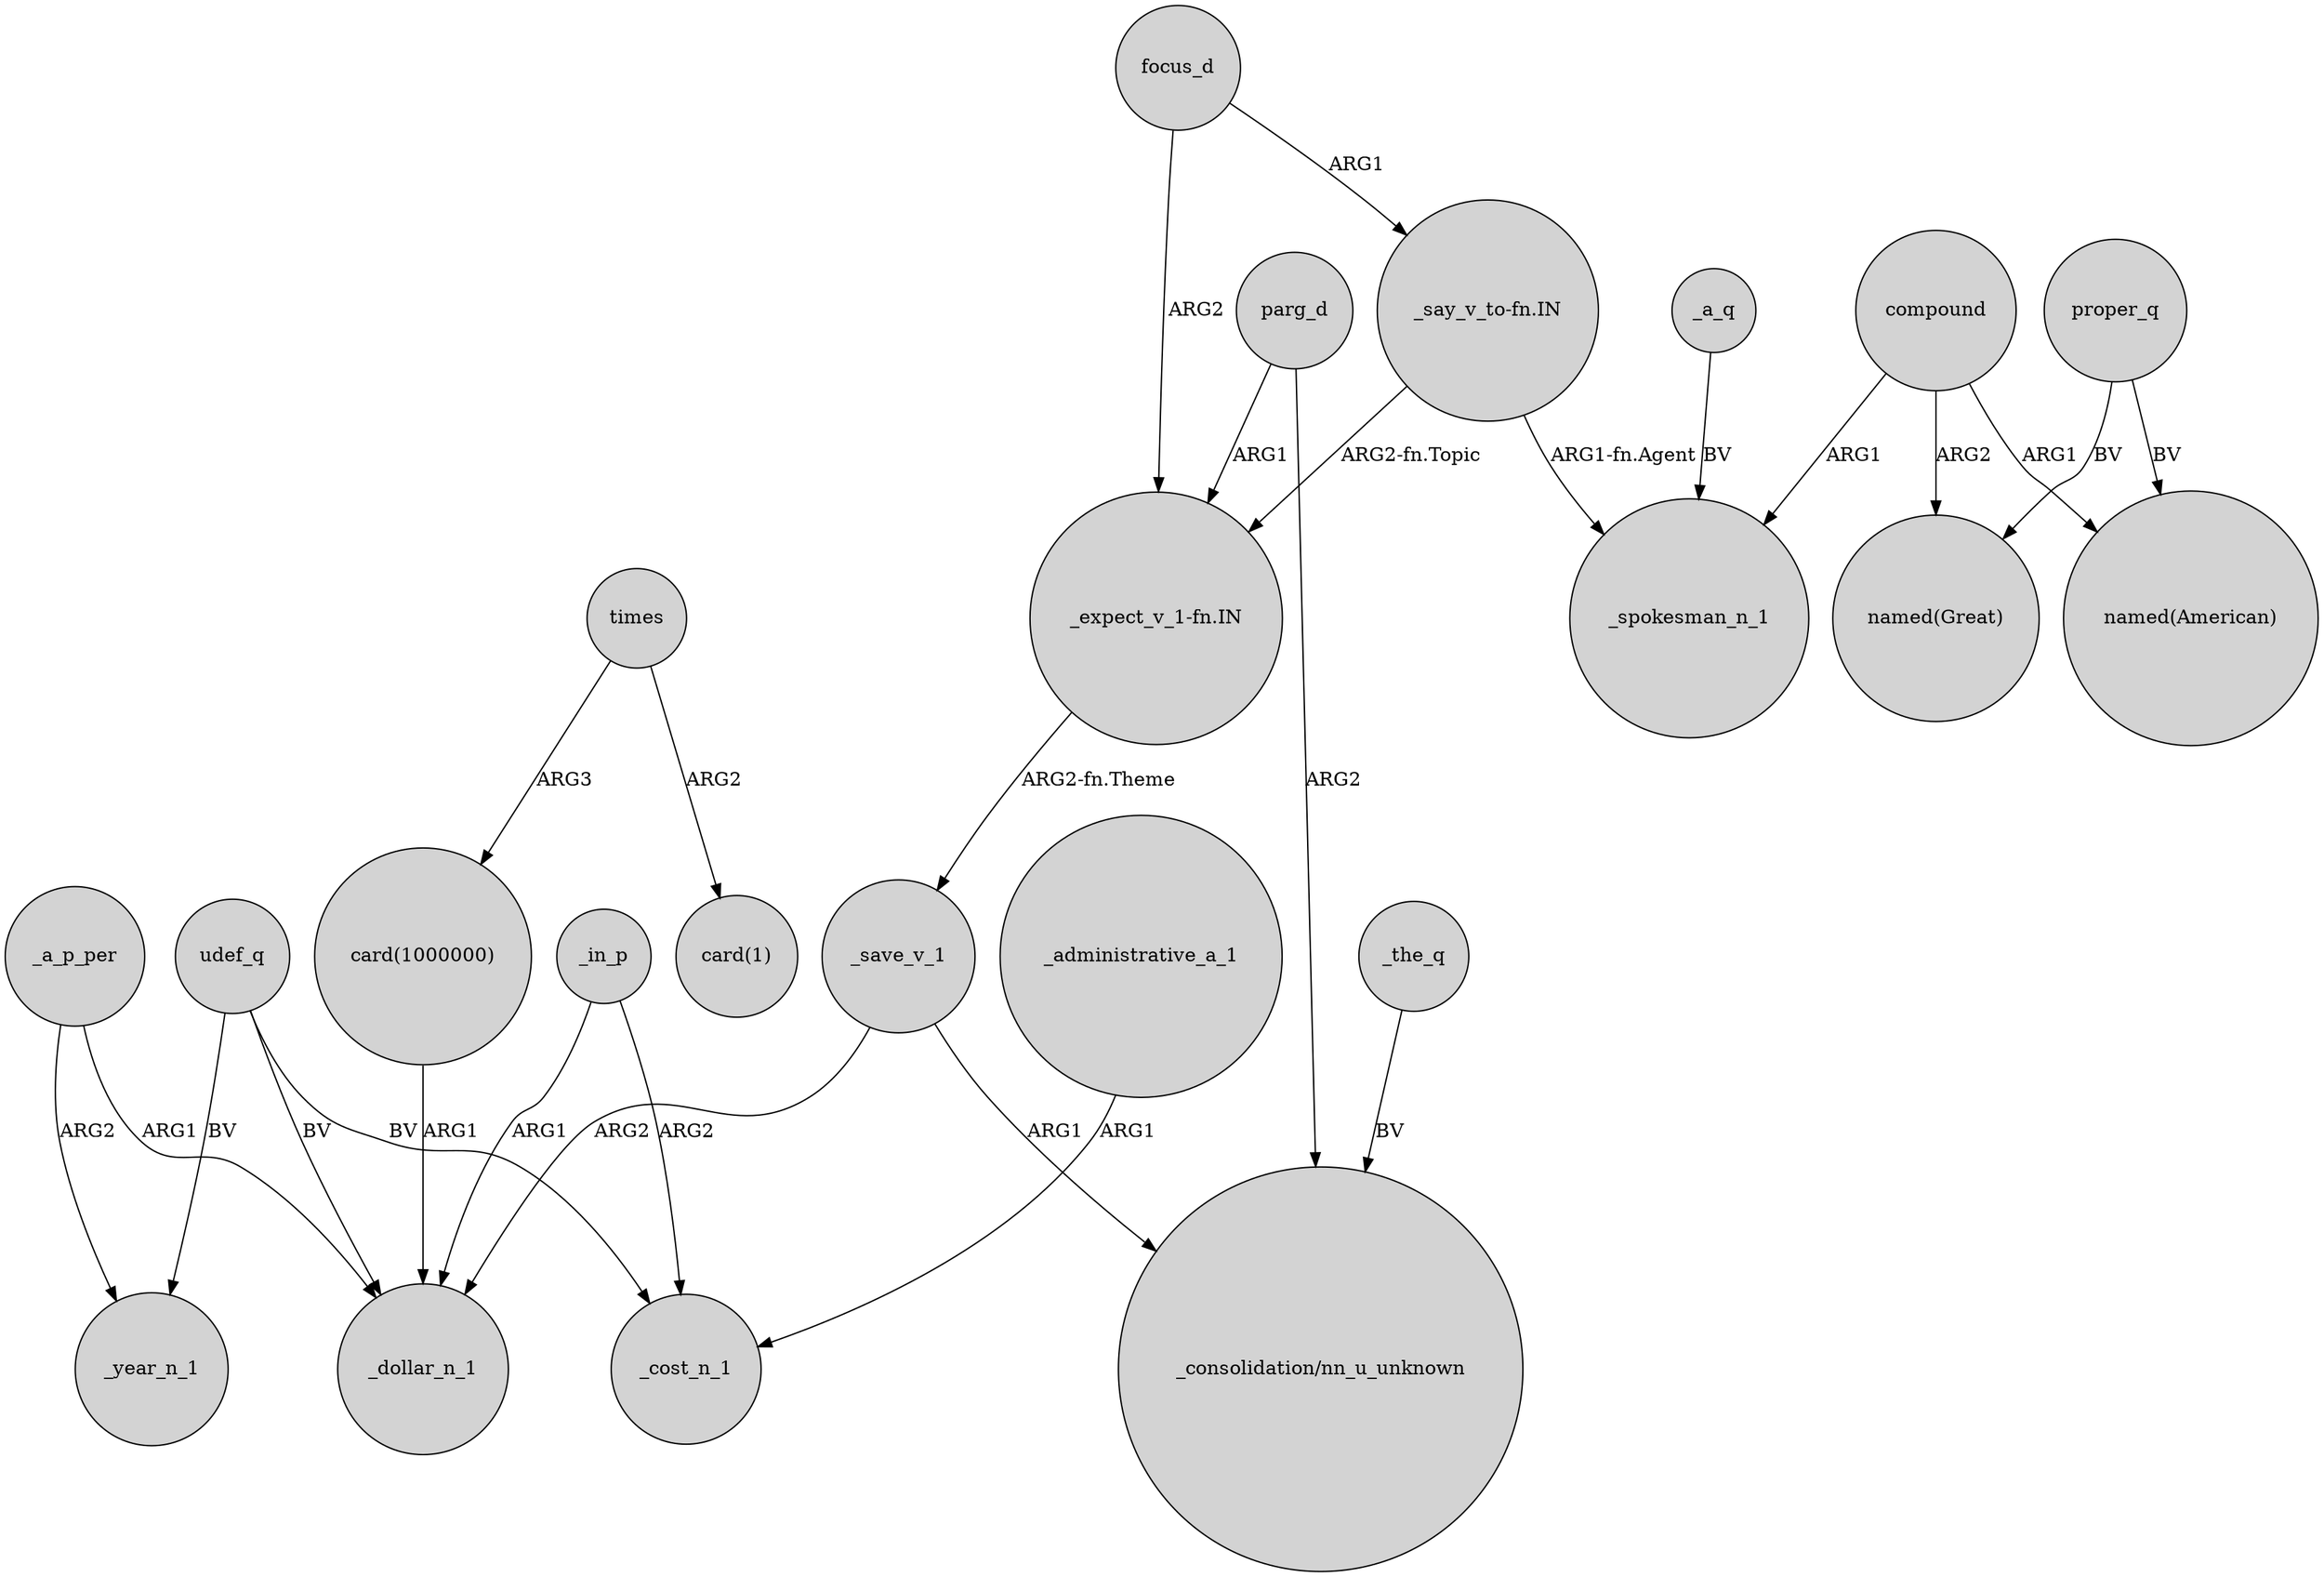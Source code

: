 digraph {
	node [shape=circle style=filled]
	"card(1000000)" -> _dollar_n_1 [label=ARG1]
	proper_q -> "named(American)" [label=BV]
	focus_d -> "_expect_v_1-fn.IN" [label=ARG2]
	_in_p -> _cost_n_1 [label=ARG2]
	_a_p_per -> _year_n_1 [label=ARG2]
	compound -> "named(American)" [label=ARG1]
	_save_v_1 -> "_consolidation/nn_u_unknown" [label=ARG1]
	_save_v_1 -> _dollar_n_1 [label=ARG2]
	udef_q -> _cost_n_1 [label=BV]
	compound -> "named(Great)" [label=ARG2]
	parg_d -> "_consolidation/nn_u_unknown" [label=ARG2]
	"_say_v_to-fn.IN" -> _spokesman_n_1 [label="ARG1-fn.Agent"]
	_a_p_per -> _dollar_n_1 [label=ARG1]
	"_expect_v_1-fn.IN" -> _save_v_1 [label="ARG2-fn.Theme"]
	compound -> _spokesman_n_1 [label=ARG1]
	proper_q -> "named(Great)" [label=BV]
	times -> "card(1)" [label=ARG2]
	times -> "card(1000000)" [label=ARG3]
	parg_d -> "_expect_v_1-fn.IN" [label=ARG1]
	udef_q -> _year_n_1 [label=BV]
	_in_p -> _dollar_n_1 [label=ARG1]
	"_say_v_to-fn.IN" -> "_expect_v_1-fn.IN" [label="ARG2-fn.Topic"]
	_a_q -> _spokesman_n_1 [label=BV]
	udef_q -> _dollar_n_1 [label=BV]
	focus_d -> "_say_v_to-fn.IN" [label=ARG1]
	_administrative_a_1 -> _cost_n_1 [label=ARG1]
	_the_q -> "_consolidation/nn_u_unknown" [label=BV]
}
